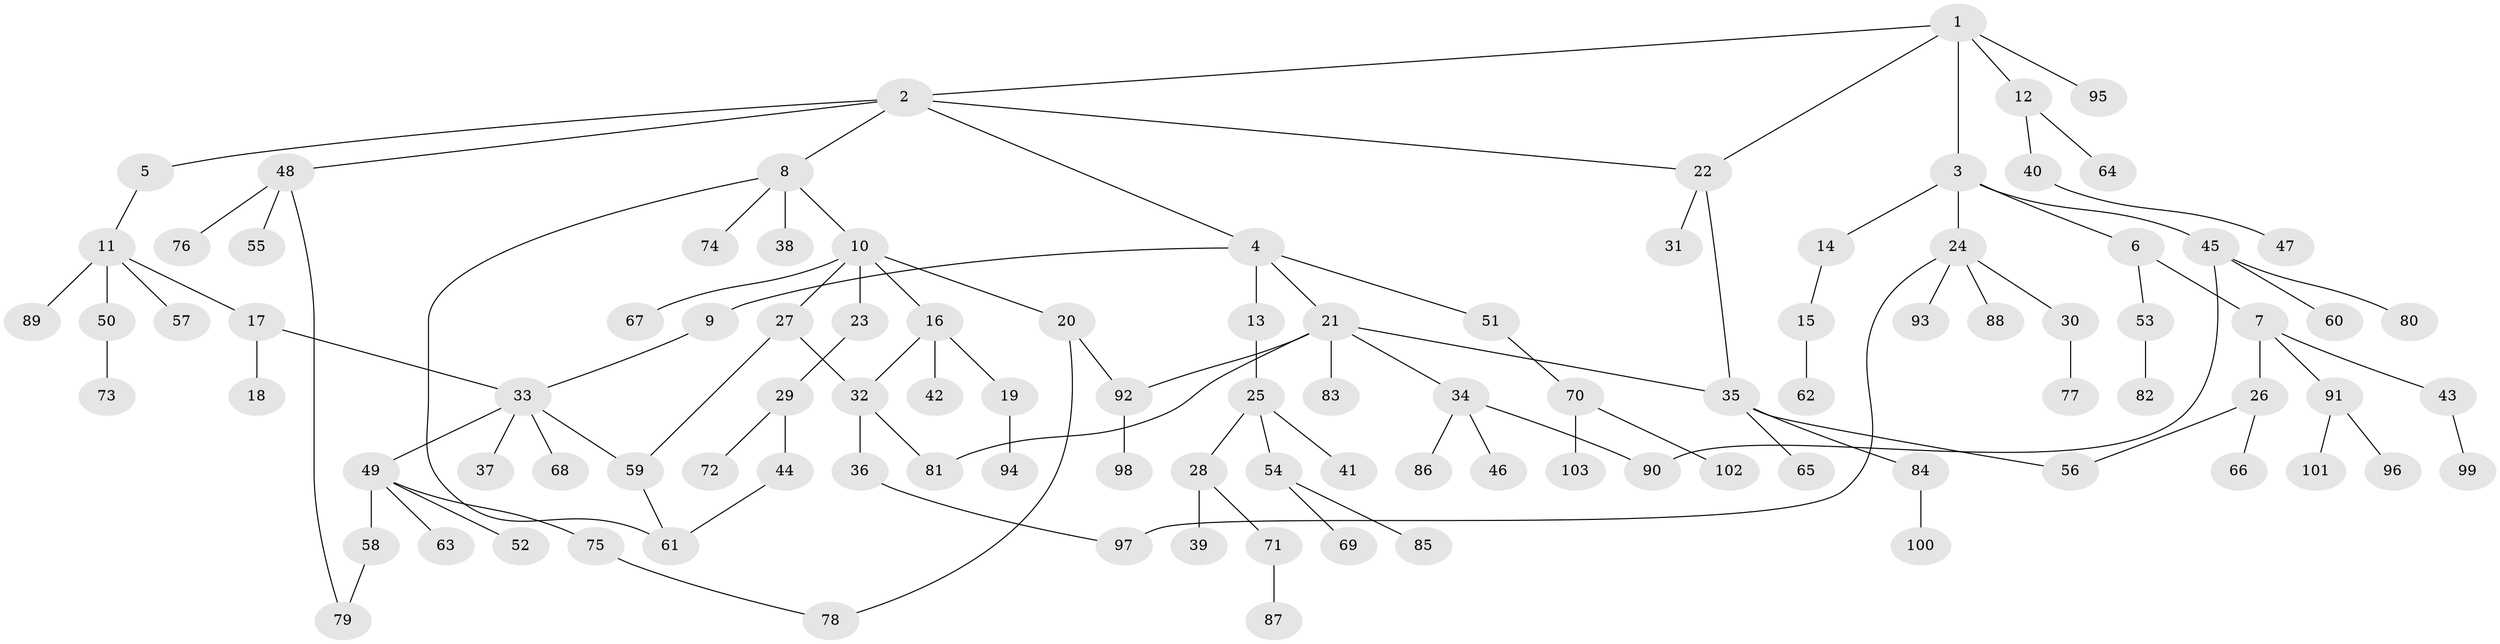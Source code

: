 // coarse degree distribution, {22: 0.03125, 4: 0.0625, 5: 0.03125, 3: 0.0625, 1: 0.53125, 2: 0.28125}
// Generated by graph-tools (version 1.1) at 2025/17/03/04/25 18:17:01]
// undirected, 103 vertices, 116 edges
graph export_dot {
graph [start="1"]
  node [color=gray90,style=filled];
  1;
  2;
  3;
  4;
  5;
  6;
  7;
  8;
  9;
  10;
  11;
  12;
  13;
  14;
  15;
  16;
  17;
  18;
  19;
  20;
  21;
  22;
  23;
  24;
  25;
  26;
  27;
  28;
  29;
  30;
  31;
  32;
  33;
  34;
  35;
  36;
  37;
  38;
  39;
  40;
  41;
  42;
  43;
  44;
  45;
  46;
  47;
  48;
  49;
  50;
  51;
  52;
  53;
  54;
  55;
  56;
  57;
  58;
  59;
  60;
  61;
  62;
  63;
  64;
  65;
  66;
  67;
  68;
  69;
  70;
  71;
  72;
  73;
  74;
  75;
  76;
  77;
  78;
  79;
  80;
  81;
  82;
  83;
  84;
  85;
  86;
  87;
  88;
  89;
  90;
  91;
  92;
  93;
  94;
  95;
  96;
  97;
  98;
  99;
  100;
  101;
  102;
  103;
  1 -- 2;
  1 -- 3;
  1 -- 12;
  1 -- 22;
  1 -- 95;
  2 -- 4;
  2 -- 5;
  2 -- 8;
  2 -- 48;
  2 -- 22;
  3 -- 6;
  3 -- 14;
  3 -- 24;
  3 -- 45;
  4 -- 9;
  4 -- 13;
  4 -- 21;
  4 -- 51;
  5 -- 11;
  6 -- 7;
  6 -- 53;
  7 -- 26;
  7 -- 43;
  7 -- 91;
  8 -- 10;
  8 -- 38;
  8 -- 61;
  8 -- 74;
  9 -- 33;
  10 -- 16;
  10 -- 20;
  10 -- 23;
  10 -- 27;
  10 -- 67;
  11 -- 17;
  11 -- 50;
  11 -- 57;
  11 -- 89;
  12 -- 40;
  12 -- 64;
  13 -- 25;
  14 -- 15;
  15 -- 62;
  16 -- 19;
  16 -- 42;
  16 -- 32;
  17 -- 18;
  17 -- 33;
  19 -- 94;
  20 -- 92;
  20 -- 78;
  21 -- 34;
  21 -- 35;
  21 -- 81;
  21 -- 83;
  21 -- 92;
  22 -- 31;
  22 -- 35;
  23 -- 29;
  24 -- 30;
  24 -- 88;
  24 -- 93;
  24 -- 97;
  25 -- 28;
  25 -- 41;
  25 -- 54;
  26 -- 66;
  26 -- 56;
  27 -- 32;
  27 -- 59;
  28 -- 39;
  28 -- 71;
  29 -- 44;
  29 -- 72;
  30 -- 77;
  32 -- 36;
  32 -- 81;
  33 -- 37;
  33 -- 49;
  33 -- 59;
  33 -- 68;
  34 -- 46;
  34 -- 86;
  34 -- 90;
  35 -- 56;
  35 -- 65;
  35 -- 84;
  36 -- 97;
  40 -- 47;
  43 -- 99;
  44 -- 61;
  45 -- 60;
  45 -- 80;
  45 -- 90;
  48 -- 55;
  48 -- 76;
  48 -- 79;
  49 -- 52;
  49 -- 58;
  49 -- 63;
  49 -- 75;
  50 -- 73;
  51 -- 70;
  53 -- 82;
  54 -- 69;
  54 -- 85;
  58 -- 79;
  59 -- 61;
  70 -- 102;
  70 -- 103;
  71 -- 87;
  75 -- 78;
  84 -- 100;
  91 -- 96;
  91 -- 101;
  92 -- 98;
}
